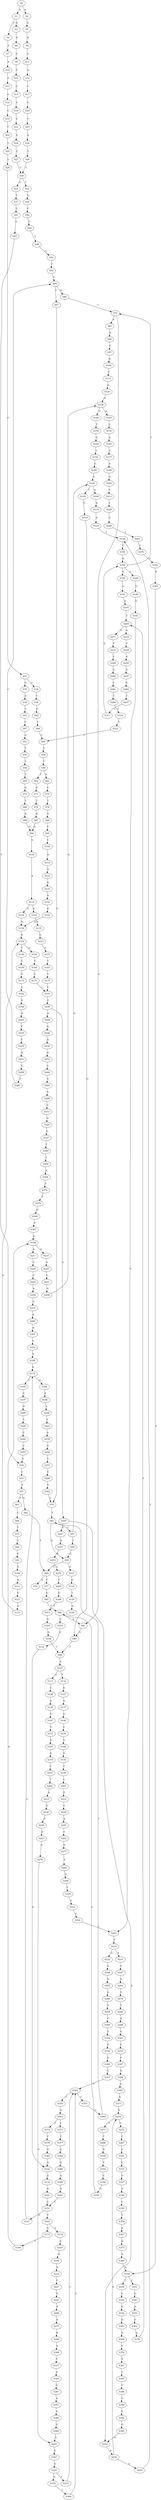 strict digraph  {
	S0 -> S1 [ label = A ];
	S0 -> S2 [ label = G ];
	S1 -> S3 [ label = G ];
	S1 -> S4 [ label = C ];
	S2 -> S5 [ label = G ];
	S3 -> S6 [ label = A ];
	S4 -> S7 [ label = C ];
	S5 -> S8 [ label = A ];
	S6 -> S9 [ label = C ];
	S7 -> S10 [ label = A ];
	S8 -> S11 [ label = C ];
	S9 -> S12 [ label = T ];
	S10 -> S13 [ label = C ];
	S11 -> S14 [ label = G ];
	S12 -> S15 [ label = C ];
	S13 -> S16 [ label = C ];
	S14 -> S17 [ label = C ];
	S15 -> S18 [ label = C ];
	S16 -> S19 [ label = C ];
	S17 -> S20 [ label = C ];
	S18 -> S21 [ label = C ];
	S19 -> S22 [ label = C ];
	S20 -> S23 [ label = C ];
	S21 -> S24 [ label = A ];
	S22 -> S25 [ label = T ];
	S23 -> S26 [ label = A ];
	S24 -> S27 [ label = T ];
	S25 -> S28 [ label = T ];
	S26 -> S29 [ label = T ];
	S27 -> S30 [ label = C ];
	S28 -> S31 [ label = C ];
	S29 -> S30 [ label = C ];
	S30 -> S32 [ label = T ];
	S30 -> S33 [ label = G ];
	S31 -> S34 [ label = C ];
	S31 -> S35 [ label = G ];
	S32 -> S36 [ label = G ];
	S33 -> S37 [ label = T ];
	S34 -> S38 [ label = T ];
	S35 -> S39 [ label = A ];
	S36 -> S40 [ label = C ];
	S37 -> S41 [ label = C ];
	S38 -> S42 [ label = G ];
	S39 -> S43 [ label = T ];
	S40 -> S44 [ label = C ];
	S41 -> S45 [ label = C ];
	S42 -> S46 [ label = T ];
	S43 -> S47 [ label = C ];
	S44 -> S48 [ label = A ];
	S45 -> S49 [ label = T ];
	S46 -> S50 [ label = C ];
	S47 -> S51 [ label = G ];
	S48 -> S52 [ label = G ];
	S49 -> S53 [ label = C ];
	S50 -> S54 [ label = C ];
	S51 -> S55 [ label = T ];
	S52 -> S56 [ label = T ];
	S53 -> S57 [ label = T ];
	S54 -> S58 [ label = T ];
	S55 -> S59 [ label = T ];
	S56 -> S60 [ label = C ];
	S57 -> S61 [ label = T ];
	S57 -> S62 [ label = G ];
	S58 -> S63 [ label = A ];
	S58 -> S64 [ label = T ];
	S59 -> S65 [ label = T ];
	S60 -> S66 [ label = G ];
	S60 -> S67 [ label = T ];
	S61 -> S68 [ label = C ];
	S62 -> S69 [ label = T ];
	S63 -> S70 [ label = C ];
	S64 -> S71 [ label = G ];
	S65 -> S72 [ label = G ];
	S66 -> S73 [ label = T ];
	S67 -> S74 [ label = C ];
	S68 -> S75 [ label = T ];
	S69 -> S76 [ label = A ];
	S69 -> S77 [ label = C ];
	S70 -> S78 [ label = T ];
	S71 -> S79 [ label = T ];
	S72 -> S80 [ label = T ];
	S73 -> S81 [ label = A ];
	S73 -> S82 [ label = G ];
	S74 -> S83 [ label = T ];
	S75 -> S84 [ label = C ];
	S77 -> S85 [ label = G ];
	S78 -> S86 [ label = A ];
	S79 -> S87 [ label = A ];
	S80 -> S88 [ label = A ];
	S81 -> S89 [ label = A ];
	S82 -> S90 [ label = G ];
	S83 -> S91 [ label = C ];
	S83 -> S92 [ label = G ];
	S84 -> S93 [ label = G ];
	S85 -> S94 [ label = T ];
	S86 -> S95 [ label = C ];
	S87 -> S96 [ label = G ];
	S88 -> S96 [ label = G ];
	S89 -> S97 [ label = G ];
	S90 -> S98 [ label = T ];
	S91 -> S99 [ label = T ];
	S91 -> S100 [ label = G ];
	S92 -> S101 [ label = A ];
	S92 -> S69 [ label = T ];
	S93 -> S102 [ label = G ];
	S94 -> S103 [ label = C ];
	S94 -> S82 [ label = G ];
	S95 -> S104 [ label = C ];
	S96 -> S105 [ label = G ];
	S97 -> S106 [ label = A ];
	S98 -> S107 [ label = A ];
	S99 -> S92 [ label = G ];
	S100 -> S108 [ label = A ];
	S100 -> S109 [ label = T ];
	S101 -> S110 [ label = G ];
	S102 -> S111 [ label = A ];
	S103 -> S112 [ label = G ];
	S104 -> S113 [ label = A ];
	S105 -> S114 [ label = A ];
	S106 -> S115 [ label = C ];
	S107 -> S116 [ label = T ];
	S107 -> S117 [ label = C ];
	S108 -> S118 [ label = A ];
	S109 -> S119 [ label = G ];
	S110 -> S120 [ label = T ];
	S111 -> S121 [ label = G ];
	S112 -> S122 [ label = G ];
	S113 -> S123 [ label = G ];
	S114 -> S124 [ label = G ];
	S114 -> S125 [ label = A ];
	S115 -> S126 [ label = G ];
	S116 -> S127 [ label = G ];
	S117 -> S128 [ label = C ];
	S118 -> S129 [ label = G ];
	S119 -> S90 [ label = G ];
	S120 -> S130 [ label = A ];
	S121 -> S131 [ label = A ];
	S122 -> S132 [ label = A ];
	S123 -> S133 [ label = G ];
	S124 -> S134 [ label = A ];
	S125 -> S135 [ label = A ];
	S126 -> S136 [ label = G ];
	S127 -> S137 [ label = A ];
	S128 -> S138 [ label = G ];
	S129 -> S139 [ label = T ];
	S131 -> S140 [ label = G ];
	S132 -> S141 [ label = A ];
	S133 -> S142 [ label = A ];
	S134 -> S140 [ label = G ];
	S135 -> S143 [ label = G ];
	S136 -> S144 [ label = C ];
	S136 -> S145 [ label = A ];
	S137 -> S146 [ label = G ];
	S138 -> S147 [ label = G ];
	S139 -> S148 [ label = C ];
	S140 -> S149 [ label = T ];
	S140 -> S150 [ label = G ];
	S141 -> S151 [ label = C ];
	S142 -> S152 [ label = G ];
	S143 -> S153 [ label = G ];
	S144 -> S154 [ label = T ];
	S145 -> S155 [ label = C ];
	S146 -> S156 [ label = C ];
	S147 -> S157 [ label = T ];
	S148 -> S158 [ label = G ];
	S149 -> S159 [ label = C ];
	S150 -> S160 [ label = T ];
	S151 -> S161 [ label = A ];
	S151 -> S162 [ label = T ];
	S152 -> S134 [ label = A ];
	S153 -> S163 [ label = T ];
	S154 -> S164 [ label = C ];
	S155 -> S165 [ label = A ];
	S156 -> S166 [ label = G ];
	S157 -> S167 [ label = G ];
	S158 -> S168 [ label = C ];
	S158 -> S73 [ label = T ];
	S158 -> S169 [ label = A ];
	S159 -> S170 [ label = A ];
	S160 -> S171 [ label = C ];
	S161 -> S172 [ label = G ];
	S162 -> S173 [ label = G ];
	S162 -> S174 [ label = A ];
	S163 -> S175 [ label = C ];
	S164 -> S176 [ label = T ];
	S165 -> S177 [ label = C ];
	S166 -> S178 [ label = G ];
	S167 -> S179 [ label = G ];
	S168 -> S180 [ label = G ];
	S169 -> S181 [ label = G ];
	S170 -> S182 [ label = G ];
	S171 -> S183 [ label = C ];
	S172 -> S184 [ label = G ];
	S172 -> S185 [ label = C ];
	S173 -> S186 [ label = C ];
	S174 -> S187 [ label = C ];
	S175 -> S183 [ label = C ];
	S176 -> S188 [ label = C ];
	S177 -> S189 [ label = A ];
	S178 -> S190 [ label = T ];
	S179 -> S191 [ label = T ];
	S180 -> S192 [ label = G ];
	S181 -> S193 [ label = G ];
	S182 -> S194 [ label = G ];
	S183 -> S195 [ label = C ];
	S184 -> S196 [ label = A ];
	S185 -> S197 [ label = C ];
	S186 -> S198 [ label = A ];
	S187 -> S199 [ label = A ];
	S188 -> S100 [ label = G ];
	S189 -> S200 [ label = C ];
	S190 -> S201 [ label = C ];
	S191 -> S202 [ label = T ];
	S192 -> S203 [ label = C ];
	S193 -> S204 [ label = T ];
	S194 -> S205 [ label = A ];
	S195 -> S206 [ label = A ];
	S195 -> S207 [ label = G ];
	S196 -> S208 [ label = A ];
	S197 -> S209 [ label = G ];
	S198 -> S210 [ label = G ];
	S198 -> S211 [ label = A ];
	S199 -> S212 [ label = A ];
	S200 -> S213 [ label = C ];
	S201 -> S214 [ label = G ];
	S202 -> S215 [ label = A ];
	S203 -> S216 [ label = T ];
	S204 -> S217 [ label = G ];
	S204 -> S218 [ label = A ];
	S205 -> S219 [ label = C ];
	S206 -> S220 [ label = G ];
	S207 -> S221 [ label = G ];
	S207 -> S222 [ label = A ];
	S208 -> S223 [ label = T ];
	S209 -> S224 [ label = T ];
	S210 -> S225 [ label = A ];
	S211 -> S226 [ label = C ];
	S212 -> S227 [ label = C ];
	S213 -> S228 [ label = T ];
	S214 -> S229 [ label = C ];
	S215 -> S230 [ label = G ];
	S216 -> S231 [ label = A ];
	S216 -> S232 [ label = G ];
	S217 -> S233 [ label = T ];
	S218 -> S234 [ label = T ];
	S219 -> S235 [ label = C ];
	S220 -> S236 [ label = A ];
	S221 -> S237 [ label = A ];
	S222 -> S238 [ label = A ];
	S223 -> S239 [ label = A ];
	S224 -> S240 [ label = C ];
	S225 -> S241 [ label = C ];
	S226 -> S242 [ label = C ];
	S227 -> S243 [ label = G ];
	S228 -> S244 [ label = C ];
	S229 -> S245 [ label = A ];
	S230 -> S246 [ label = A ];
	S231 -> S247 [ label = T ];
	S232 -> S248 [ label = G ];
	S233 -> S249 [ label = C ];
	S234 -> S250 [ label = A ];
	S235 -> S251 [ label = A ];
	S236 -> S252 [ label = G ];
	S237 -> S253 [ label = G ];
	S238 -> S254 [ label = A ];
	S238 -> S255 [ label = G ];
	S239 -> S256 [ label = G ];
	S240 -> S257 [ label = C ];
	S241 -> S258 [ label = G ];
	S242 -> S259 [ label = A ];
	S243 -> S260 [ label = A ];
	S244 -> S261 [ label = T ];
	S245 -> S262 [ label = C ];
	S246 -> S263 [ label = A ];
	S247 -> S264 [ label = A ];
	S248 -> S265 [ label = A ];
	S249 -> S266 [ label = C ];
	S250 -> S267 [ label = A ];
	S251 -> S268 [ label = G ];
	S252 -> S269 [ label = C ];
	S253 -> S270 [ label = G ];
	S254 -> S271 [ label = G ];
	S254 -> S272 [ label = C ];
	S255 -> S139 [ label = T ];
	S256 -> S273 [ label = T ];
	S257 -> S49 [ label = T ];
	S258 -> S136 [ label = G ];
	S259 -> S274 [ label = G ];
	S260 -> S275 [ label = A ];
	S261 -> S276 [ label = A ];
	S262 -> S277 [ label = G ];
	S263 -> S278 [ label = G ];
	S264 -> S279 [ label = G ];
	S265 -> S280 [ label = A ];
	S266 -> S281 [ label = C ];
	S267 -> S282 [ label = G ];
	S268 -> S283 [ label = T ];
	S269 -> S284 [ label = C ];
	S270 -> S285 [ label = C ];
	S271 -> S286 [ label = T ];
	S272 -> S287 [ label = C ];
	S273 -> S288 [ label = C ];
	S274 -> S289 [ label = A ];
	S275 -> S290 [ label = A ];
	S276 -> S291 [ label = G ];
	S277 -> S292 [ label = C ];
	S278 -> S293 [ label = G ];
	S279 -> S294 [ label = T ];
	S280 -> S295 [ label = T ];
	S281 -> S296 [ label = T ];
	S282 -> S297 [ label = T ];
	S283 -> S60 [ label = C ];
	S284 -> S298 [ label = A ];
	S285 -> S299 [ label = G ];
	S286 -> S300 [ label = G ];
	S287 -> S301 [ label = C ];
	S288 -> S302 [ label = T ];
	S289 -> S303 [ label = A ];
	S290 -> S304 [ label = A ];
	S291 -> S305 [ label = A ];
	S292 -> S306 [ label = G ];
	S293 -> S307 [ label = G ];
	S294 -> S308 [ label = A ];
	S295 -> S309 [ label = G ];
	S296 -> S310 [ label = G ];
	S297 -> S311 [ label = C ];
	S298 -> S312 [ label = C ];
	S299 -> S313 [ label = T ];
	S300 -> S314 [ label = T ];
	S301 -> S315 [ label = C ];
	S302 -> S74 [ label = C ];
	S303 -> S316 [ label = C ];
	S304 -> S317 [ label = C ];
	S305 -> S318 [ label = A ];
	S306 -> S319 [ label = C ];
	S307 -> S320 [ label = G ];
	S308 -> S321 [ label = G ];
	S309 -> S322 [ label = G ];
	S310 -> S323 [ label = T ];
	S311 -> S158 [ label = G ];
	S312 -> S324 [ label = G ];
	S313 -> S325 [ label = G ];
	S314 -> S326 [ label = C ];
	S315 -> S327 [ label = G ];
	S316 -> S328 [ label = A ];
	S317 -> S329 [ label = A ];
	S318 -> S330 [ label = T ];
	S318 -> S331 [ label = C ];
	S319 -> S332 [ label = G ];
	S320 -> S333 [ label = T ];
	S320 -> S334 [ label = G ];
	S321 -> S335 [ label = C ];
	S322 -> S336 [ label = G ];
	S323 -> S50 [ label = C ];
	S324 -> S337 [ label = G ];
	S325 -> S338 [ label = G ];
	S326 -> S339 [ label = G ];
	S327 -> S340 [ label = A ];
	S328 -> S172 [ label = G ];
	S329 -> S341 [ label = G ];
	S330 -> S342 [ label = C ];
	S331 -> S343 [ label = G ];
	S332 -> S344 [ label = G ];
	S333 -> S345 [ label = C ];
	S334 -> S346 [ label = T ];
	S335 -> S347 [ label = C ];
	S336 -> S348 [ label = G ];
	S337 -> S349 [ label = T ];
	S338 -> S98 [ label = T ];
	S339 -> S94 [ label = T ];
	S340 -> S350 [ label = C ];
	S341 -> S351 [ label = A ];
	S342 -> S352 [ label = G ];
	S343 -> S353 [ label = A ];
	S344 -> S203 [ label = C ];
	S345 -> S354 [ label = C ];
	S345 -> S355 [ label = T ];
	S346 -> S345 [ label = C ];
	S347 -> S356 [ label = G ];
	S348 -> S357 [ label = T ];
	S349 -> S358 [ label = T ];
	S350 -> S359 [ label = T ];
	S351 -> S360 [ label = A ];
	S352 -> S361 [ label = G ];
	S353 -> S362 [ label = G ];
	S354 -> S363 [ label = G ];
	S355 -> S364 [ label = C ];
	S356 -> S365 [ label = A ];
	S357 -> S345 [ label = C ];
	S358 -> S366 [ label = A ];
	S359 -> S367 [ label = A ];
	S360 -> S368 [ label = G ];
	S361 -> S369 [ label = G ];
	S362 -> S370 [ label = G ];
	S363 -> S371 [ label = C ];
	S363 -> S372 [ label = T ];
	S364 -> S83 [ label = T ];
	S365 -> S373 [ label = A ];
	S366 -> S374 [ label = C ];
	S367 -> S375 [ label = G ];
	S368 -> S293 [ label = G ];
	S369 -> S376 [ label = T ];
	S370 -> S204 [ label = T ];
	S371 -> S377 [ label = C ];
	S372 -> S378 [ label = C ];
	S373 -> S254 [ label = A ];
	S374 -> S379 [ label = T ];
	S375 -> S380 [ label = A ];
	S376 -> S381 [ label = A ];
	S377 -> S382 [ label = G ];
	S378 -> S383 [ label = G ];
	S379 -> S384 [ label = G ];
	S380 -> S318 [ label = A ];
	S381 -> S385 [ label = T ];
	S382 -> S386 [ label = G ];
	S383 -> S122 [ label = G ];
	S384 -> S387 [ label = C ];
	S385 -> S388 [ label = C ];
	S386 -> S389 [ label = A ];
	S387 -> S198 [ label = A ];
	S388 -> S390 [ label = C ];
	S389 -> S391 [ label = A ];
	S390 -> S392 [ label = C ];
	S391 -> S151 [ label = C ];
	S392 -> S393 [ label = G ];
	S393 -> S222 [ label = A ];
}
